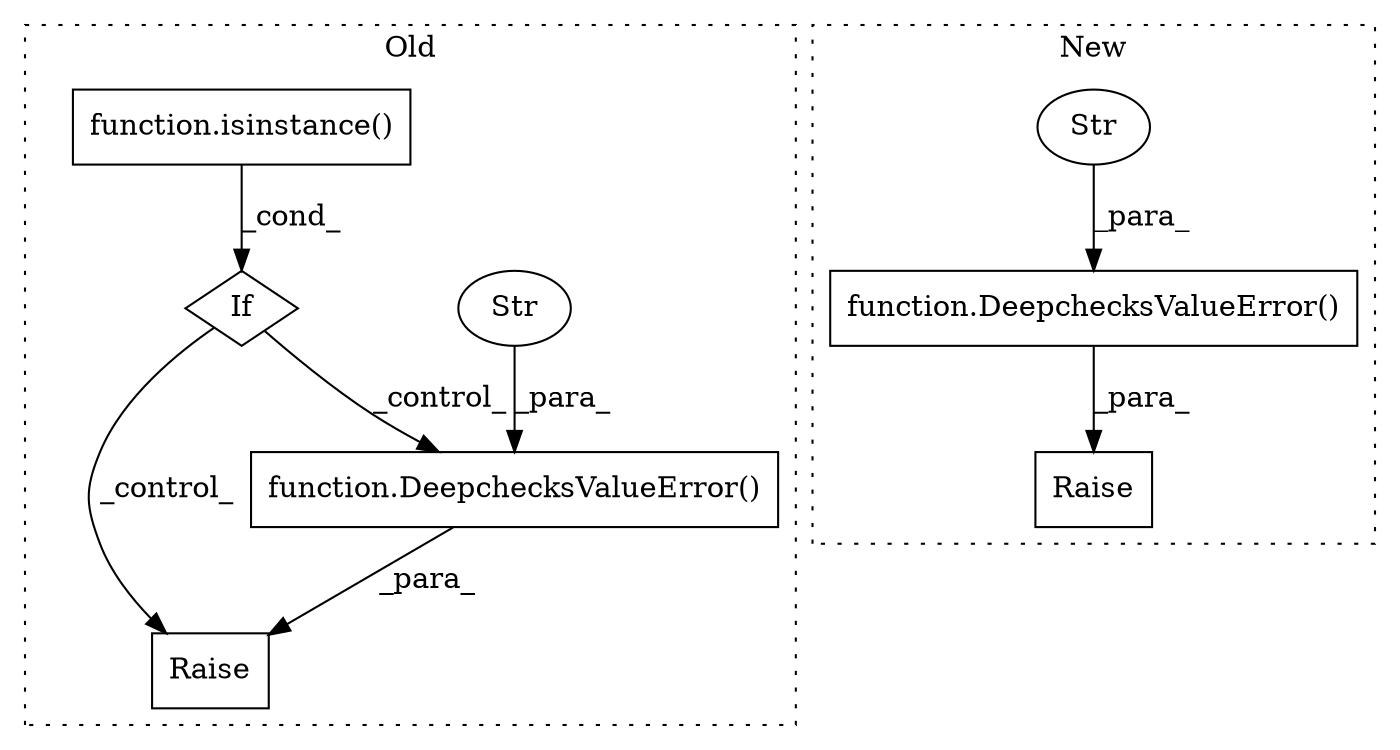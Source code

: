 digraph G {
subgraph cluster0 {
1 [label="function.DeepchecksValueError()" a="75" s="957,1060" l="21,1" shape="box"];
3 [label="Raise" a="91" s="951" l="6" shape="box"];
5 [label="Str" a="66" s="978" l="82" shape="ellipse"];
7 [label="If" a="96" s="684" l="3" shape="diamond"];
8 [label="function.isinstance()" a="75" s="687,710" l="11,1" shape="box"];
label = "Old";
style="dotted";
}
subgraph cluster1 {
2 [label="function.DeepchecksValueError()" a="75" s="1634,1718" l="21,1" shape="box"];
4 [label="Raise" a="91" s="1628" l="6" shape="box"];
6 [label="Str" a="66" s="1655" l="63" shape="ellipse"];
label = "New";
style="dotted";
}
1 -> 3 [label="_para_"];
2 -> 4 [label="_para_"];
5 -> 1 [label="_para_"];
6 -> 2 [label="_para_"];
7 -> 3 [label="_control_"];
7 -> 1 [label="_control_"];
8 -> 7 [label="_cond_"];
}